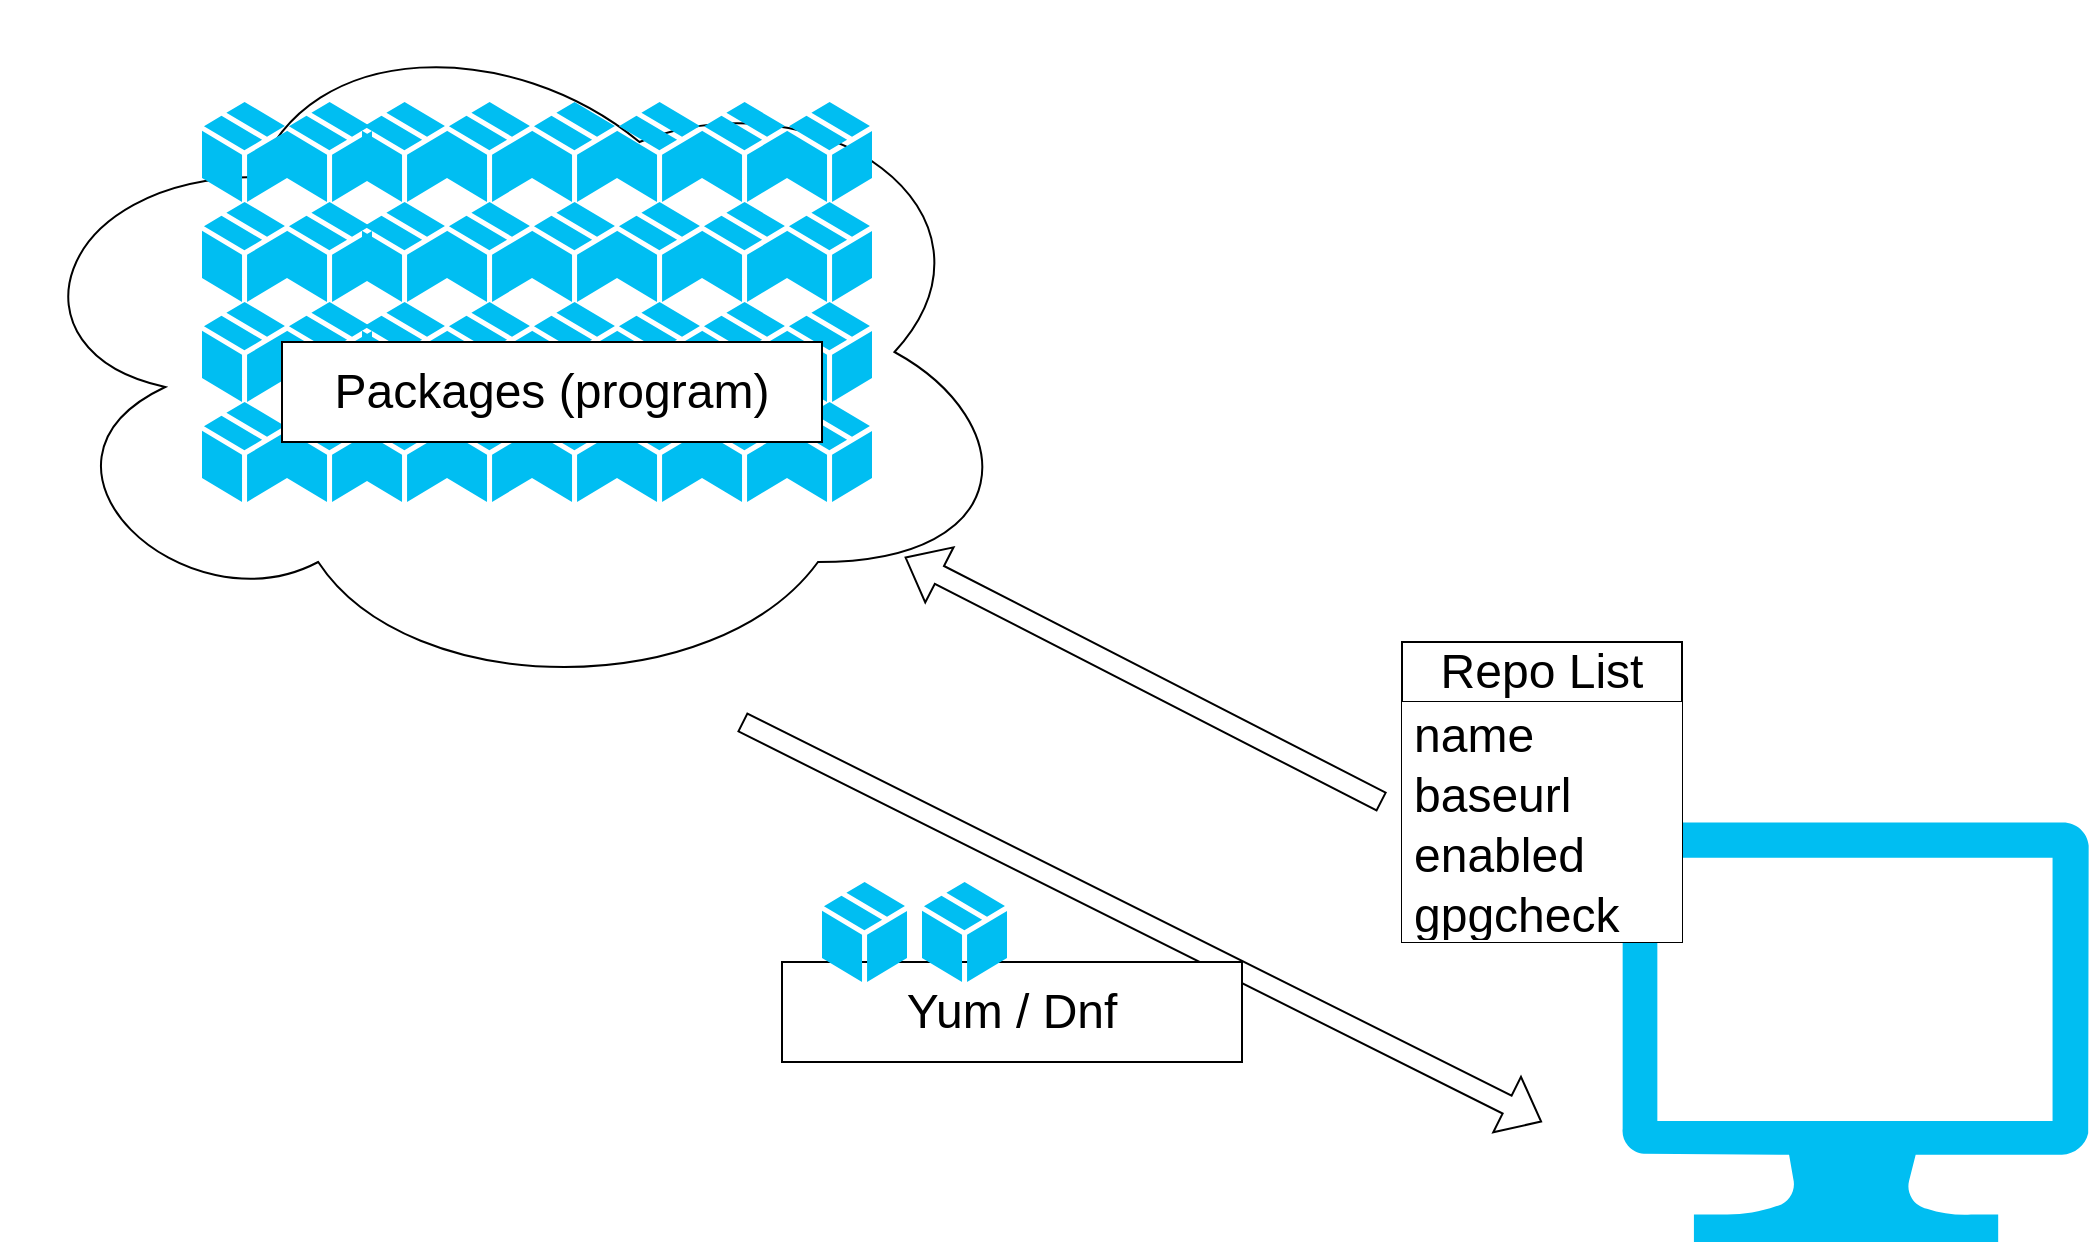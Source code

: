 <mxfile version="20.8.21" type="github">
  <diagram name="페이지-1" id="KyzcM3CwXOdCmTSFE3pm">
    <mxGraphModel dx="1893" dy="934" grid="1" gridSize="10" guides="1" tooltips="1" connect="1" arrows="1" fold="1" page="1" pageScale="1" pageWidth="1169" pageHeight="827" math="0" shadow="0">
      <root>
        <mxCell id="0" />
        <mxCell id="1" style="locked=1;" parent="0" />
        <mxCell id="UqRdVdEij4UEKLvfqGT5-1" value="" style="ellipse;shape=cloud;whiteSpace=wrap;html=1;" vertex="1" parent="1">
          <mxGeometry x="50" y="40" width="510" height="350" as="geometry" />
        </mxCell>
        <mxCell id="UqRdVdEij4UEKLvfqGT5-3" value="packages" parent="0" />
        <mxCell id="UqRdVdEij4UEKLvfqGT5-49" value="" style="group" vertex="1" connectable="0" parent="UqRdVdEij4UEKLvfqGT5-3">
          <mxGeometry x="150" y="90" width="335" height="200" as="geometry" />
        </mxCell>
        <mxCell id="UqRdVdEij4UEKLvfqGT5-20" value="" style="group" vertex="1" connectable="0" parent="UqRdVdEij4UEKLvfqGT5-49">
          <mxGeometry width="85" height="200" as="geometry" />
        </mxCell>
        <mxCell id="UqRdVdEij4UEKLvfqGT5-4" value="" style="verticalLabelPosition=bottom;html=1;verticalAlign=top;align=center;strokeColor=none;fillColor=#00BEF2;shape=mxgraph.azure.cloud_service_package_file;" vertex="1" parent="UqRdVdEij4UEKLvfqGT5-20">
          <mxGeometry width="42.5" height="50" as="geometry" />
        </mxCell>
        <mxCell id="UqRdVdEij4UEKLvfqGT5-5" value="" style="verticalLabelPosition=bottom;html=1;verticalAlign=top;align=center;strokeColor=none;fillColor=#00BEF2;shape=mxgraph.azure.cloud_service_package_file;" vertex="1" parent="UqRdVdEij4UEKLvfqGT5-20">
          <mxGeometry y="50" width="42.5" height="50" as="geometry" />
        </mxCell>
        <mxCell id="UqRdVdEij4UEKLvfqGT5-6" value="" style="verticalLabelPosition=bottom;html=1;verticalAlign=top;align=center;strokeColor=none;fillColor=#00BEF2;shape=mxgraph.azure.cloud_service_package_file;" vertex="1" parent="UqRdVdEij4UEKLvfqGT5-20">
          <mxGeometry y="100" width="42.5" height="50" as="geometry" />
        </mxCell>
        <mxCell id="UqRdVdEij4UEKLvfqGT5-7" value="" style="verticalLabelPosition=bottom;html=1;verticalAlign=top;align=center;strokeColor=none;fillColor=#00BEF2;shape=mxgraph.azure.cloud_service_package_file;" vertex="1" parent="UqRdVdEij4UEKLvfqGT5-20">
          <mxGeometry y="150" width="42.5" height="50" as="geometry" />
        </mxCell>
        <mxCell id="UqRdVdEij4UEKLvfqGT5-8" value="" style="verticalLabelPosition=bottom;html=1;verticalAlign=top;align=center;strokeColor=none;fillColor=#00BEF2;shape=mxgraph.azure.cloud_service_package_file;" vertex="1" parent="UqRdVdEij4UEKLvfqGT5-20">
          <mxGeometry x="42.5" width="42.5" height="50" as="geometry" />
        </mxCell>
        <mxCell id="UqRdVdEij4UEKLvfqGT5-9" value="" style="verticalLabelPosition=bottom;html=1;verticalAlign=top;align=center;strokeColor=none;fillColor=#00BEF2;shape=mxgraph.azure.cloud_service_package_file;" vertex="1" parent="UqRdVdEij4UEKLvfqGT5-20">
          <mxGeometry x="42.5" y="50" width="42.5" height="50" as="geometry" />
        </mxCell>
        <mxCell id="UqRdVdEij4UEKLvfqGT5-10" value="" style="verticalLabelPosition=bottom;html=1;verticalAlign=top;align=center;strokeColor=none;fillColor=#00BEF2;shape=mxgraph.azure.cloud_service_package_file;" vertex="1" parent="UqRdVdEij4UEKLvfqGT5-20">
          <mxGeometry x="42.5" y="100" width="42.5" height="50" as="geometry" />
        </mxCell>
        <mxCell id="UqRdVdEij4UEKLvfqGT5-11" value="" style="verticalLabelPosition=bottom;html=1;verticalAlign=top;align=center;strokeColor=none;fillColor=#00BEF2;shape=mxgraph.azure.cloud_service_package_file;" vertex="1" parent="UqRdVdEij4UEKLvfqGT5-20">
          <mxGeometry x="42.5" y="150" width="42.5" height="50" as="geometry" />
        </mxCell>
        <mxCell id="UqRdVdEij4UEKLvfqGT5-21" value="" style="group" vertex="1" connectable="0" parent="UqRdVdEij4UEKLvfqGT5-49">
          <mxGeometry x="80" width="85" height="200" as="geometry" />
        </mxCell>
        <mxCell id="UqRdVdEij4UEKLvfqGT5-22" value="" style="verticalLabelPosition=bottom;html=1;verticalAlign=top;align=center;strokeColor=none;fillColor=#00BEF2;shape=mxgraph.azure.cloud_service_package_file;" vertex="1" parent="UqRdVdEij4UEKLvfqGT5-21">
          <mxGeometry width="42.5" height="50" as="geometry" />
        </mxCell>
        <mxCell id="UqRdVdEij4UEKLvfqGT5-23" value="" style="verticalLabelPosition=bottom;html=1;verticalAlign=top;align=center;strokeColor=none;fillColor=#00BEF2;shape=mxgraph.azure.cloud_service_package_file;" vertex="1" parent="UqRdVdEij4UEKLvfqGT5-21">
          <mxGeometry y="50" width="42.5" height="50" as="geometry" />
        </mxCell>
        <mxCell id="UqRdVdEij4UEKLvfqGT5-24" value="" style="verticalLabelPosition=bottom;html=1;verticalAlign=top;align=center;strokeColor=none;fillColor=#00BEF2;shape=mxgraph.azure.cloud_service_package_file;" vertex="1" parent="UqRdVdEij4UEKLvfqGT5-21">
          <mxGeometry y="100" width="42.5" height="50" as="geometry" />
        </mxCell>
        <mxCell id="UqRdVdEij4UEKLvfqGT5-25" value="" style="verticalLabelPosition=bottom;html=1;verticalAlign=top;align=center;strokeColor=none;fillColor=#00BEF2;shape=mxgraph.azure.cloud_service_package_file;" vertex="1" parent="UqRdVdEij4UEKLvfqGT5-21">
          <mxGeometry y="150" width="42.5" height="50" as="geometry" />
        </mxCell>
        <mxCell id="UqRdVdEij4UEKLvfqGT5-26" value="" style="verticalLabelPosition=bottom;html=1;verticalAlign=top;align=center;strokeColor=none;fillColor=#00BEF2;shape=mxgraph.azure.cloud_service_package_file;" vertex="1" parent="UqRdVdEij4UEKLvfqGT5-21">
          <mxGeometry x="42.5" width="42.5" height="50" as="geometry" />
        </mxCell>
        <mxCell id="UqRdVdEij4UEKLvfqGT5-27" value="" style="verticalLabelPosition=bottom;html=1;verticalAlign=top;align=center;strokeColor=none;fillColor=#00BEF2;shape=mxgraph.azure.cloud_service_package_file;" vertex="1" parent="UqRdVdEij4UEKLvfqGT5-21">
          <mxGeometry x="42.5" y="50" width="42.5" height="50" as="geometry" />
        </mxCell>
        <mxCell id="UqRdVdEij4UEKLvfqGT5-28" value="" style="verticalLabelPosition=bottom;html=1;verticalAlign=top;align=center;strokeColor=none;fillColor=#00BEF2;shape=mxgraph.azure.cloud_service_package_file;" vertex="1" parent="UqRdVdEij4UEKLvfqGT5-21">
          <mxGeometry x="42.5" y="100" width="42.5" height="50" as="geometry" />
        </mxCell>
        <mxCell id="UqRdVdEij4UEKLvfqGT5-29" value="" style="verticalLabelPosition=bottom;html=1;verticalAlign=top;align=center;strokeColor=none;fillColor=#00BEF2;shape=mxgraph.azure.cloud_service_package_file;" vertex="1" parent="UqRdVdEij4UEKLvfqGT5-21">
          <mxGeometry x="42.5" y="150" width="42.5" height="50" as="geometry" />
        </mxCell>
        <mxCell id="UqRdVdEij4UEKLvfqGT5-30" value="" style="group" vertex="1" connectable="0" parent="UqRdVdEij4UEKLvfqGT5-49">
          <mxGeometry x="250" width="85" height="200" as="geometry" />
        </mxCell>
        <mxCell id="UqRdVdEij4UEKLvfqGT5-31" value="" style="verticalLabelPosition=bottom;html=1;verticalAlign=top;align=center;strokeColor=none;fillColor=#00BEF2;shape=mxgraph.azure.cloud_service_package_file;" vertex="1" parent="UqRdVdEij4UEKLvfqGT5-30">
          <mxGeometry width="42.5" height="50" as="geometry" />
        </mxCell>
        <mxCell id="UqRdVdEij4UEKLvfqGT5-32" value="" style="verticalLabelPosition=bottom;html=1;verticalAlign=top;align=center;strokeColor=none;fillColor=#00BEF2;shape=mxgraph.azure.cloud_service_package_file;" vertex="1" parent="UqRdVdEij4UEKLvfqGT5-30">
          <mxGeometry y="50" width="42.5" height="50" as="geometry" />
        </mxCell>
        <mxCell id="UqRdVdEij4UEKLvfqGT5-33" value="" style="verticalLabelPosition=bottom;html=1;verticalAlign=top;align=center;strokeColor=none;fillColor=#00BEF2;shape=mxgraph.azure.cloud_service_package_file;" vertex="1" parent="UqRdVdEij4UEKLvfqGT5-30">
          <mxGeometry y="100" width="42.5" height="50" as="geometry" />
        </mxCell>
        <mxCell id="UqRdVdEij4UEKLvfqGT5-34" value="" style="verticalLabelPosition=bottom;html=1;verticalAlign=top;align=center;strokeColor=none;fillColor=#00BEF2;shape=mxgraph.azure.cloud_service_package_file;" vertex="1" parent="UqRdVdEij4UEKLvfqGT5-30">
          <mxGeometry y="150" width="42.5" height="50" as="geometry" />
        </mxCell>
        <mxCell id="UqRdVdEij4UEKLvfqGT5-35" value="" style="verticalLabelPosition=bottom;html=1;verticalAlign=top;align=center;strokeColor=none;fillColor=#00BEF2;shape=mxgraph.azure.cloud_service_package_file;" vertex="1" parent="UqRdVdEij4UEKLvfqGT5-30">
          <mxGeometry x="42.5" width="42.5" height="50" as="geometry" />
        </mxCell>
        <mxCell id="UqRdVdEij4UEKLvfqGT5-36" value="" style="verticalLabelPosition=bottom;html=1;verticalAlign=top;align=center;strokeColor=none;fillColor=#00BEF2;shape=mxgraph.azure.cloud_service_package_file;" vertex="1" parent="UqRdVdEij4UEKLvfqGT5-30">
          <mxGeometry x="42.5" y="50" width="42.5" height="50" as="geometry" />
        </mxCell>
        <mxCell id="UqRdVdEij4UEKLvfqGT5-37" value="" style="verticalLabelPosition=bottom;html=1;verticalAlign=top;align=center;strokeColor=none;fillColor=#00BEF2;shape=mxgraph.azure.cloud_service_package_file;" vertex="1" parent="UqRdVdEij4UEKLvfqGT5-30">
          <mxGeometry x="42.5" y="100" width="42.5" height="50" as="geometry" />
        </mxCell>
        <mxCell id="UqRdVdEij4UEKLvfqGT5-38" value="" style="verticalLabelPosition=bottom;html=1;verticalAlign=top;align=center;strokeColor=none;fillColor=#00BEF2;shape=mxgraph.azure.cloud_service_package_file;" vertex="1" parent="UqRdVdEij4UEKLvfqGT5-30">
          <mxGeometry x="42.5" y="150" width="42.5" height="50" as="geometry" />
        </mxCell>
        <mxCell id="UqRdVdEij4UEKLvfqGT5-40" value="" style="group" vertex="1" connectable="0" parent="UqRdVdEij4UEKLvfqGT5-49">
          <mxGeometry x="165" width="145" height="200" as="geometry" />
        </mxCell>
        <mxCell id="UqRdVdEij4UEKLvfqGT5-41" value="" style="verticalLabelPosition=bottom;html=1;verticalAlign=top;align=center;strokeColor=none;fillColor=#00BEF2;shape=mxgraph.azure.cloud_service_package_file;" vertex="1" parent="UqRdVdEij4UEKLvfqGT5-40">
          <mxGeometry width="42.5" height="50" as="geometry" />
        </mxCell>
        <mxCell id="UqRdVdEij4UEKLvfqGT5-42" value="" style="verticalLabelPosition=bottom;html=1;verticalAlign=top;align=center;strokeColor=none;fillColor=#00BEF2;shape=mxgraph.azure.cloud_service_package_file;" vertex="1" parent="UqRdVdEij4UEKLvfqGT5-40">
          <mxGeometry y="50" width="42.5" height="50" as="geometry" />
        </mxCell>
        <mxCell id="UqRdVdEij4UEKLvfqGT5-43" value="" style="verticalLabelPosition=bottom;html=1;verticalAlign=top;align=center;strokeColor=none;fillColor=#00BEF2;shape=mxgraph.azure.cloud_service_package_file;" vertex="1" parent="UqRdVdEij4UEKLvfqGT5-40">
          <mxGeometry y="100" width="42.5" height="50" as="geometry" />
        </mxCell>
        <mxCell id="UqRdVdEij4UEKLvfqGT5-44" value="" style="verticalLabelPosition=bottom;html=1;verticalAlign=top;align=center;strokeColor=none;fillColor=#00BEF2;shape=mxgraph.azure.cloud_service_package_file;" vertex="1" parent="UqRdVdEij4UEKLvfqGT5-40">
          <mxGeometry y="150" width="42.5" height="50" as="geometry" />
        </mxCell>
        <mxCell id="UqRdVdEij4UEKLvfqGT5-45" value="" style="verticalLabelPosition=bottom;html=1;verticalAlign=top;align=center;strokeColor=none;fillColor=#00BEF2;shape=mxgraph.azure.cloud_service_package_file;" vertex="1" parent="UqRdVdEij4UEKLvfqGT5-40">
          <mxGeometry x="42.5" width="42.5" height="50" as="geometry" />
        </mxCell>
        <mxCell id="UqRdVdEij4UEKLvfqGT5-46" value="" style="verticalLabelPosition=bottom;html=1;verticalAlign=top;align=center;strokeColor=none;fillColor=#00BEF2;shape=mxgraph.azure.cloud_service_package_file;" vertex="1" parent="UqRdVdEij4UEKLvfqGT5-40">
          <mxGeometry x="42.5" y="50" width="42.5" height="50" as="geometry" />
        </mxCell>
        <mxCell id="UqRdVdEij4UEKLvfqGT5-47" value="" style="verticalLabelPosition=bottom;html=1;verticalAlign=top;align=center;strokeColor=none;fillColor=#00BEF2;shape=mxgraph.azure.cloud_service_package_file;" vertex="1" parent="UqRdVdEij4UEKLvfqGT5-40">
          <mxGeometry x="42.5" y="100" width="42.5" height="50" as="geometry" />
        </mxCell>
        <mxCell id="UqRdVdEij4UEKLvfqGT5-48" value="" style="verticalLabelPosition=bottom;html=1;verticalAlign=top;align=center;strokeColor=none;fillColor=#00BEF2;shape=mxgraph.azure.cloud_service_package_file;" vertex="1" parent="UqRdVdEij4UEKLvfqGT5-40">
          <mxGeometry x="42.5" y="150" width="42.5" height="50" as="geometry" />
        </mxCell>
        <mxCell id="UqRdVdEij4UEKLvfqGT5-50" value="&lt;font style=&quot;font-size: 24px;&quot;&gt;Packages (program)&lt;/font&gt;" style="text;html=1;align=center;verticalAlign=middle;whiteSpace=wrap;rounded=0;fillColor=default;strokeColor=default;" vertex="1" parent="UqRdVdEij4UEKLvfqGT5-40">
          <mxGeometry x="-125" y="120" width="270" height="50" as="geometry" />
        </mxCell>
        <mxCell id="UqRdVdEij4UEKLvfqGT5-59" value="" style="shape=flexArrow;endArrow=classic;html=1;rounded=0;fontSize=24;entryX=0.885;entryY=0.793;entryDx=0;entryDy=0;entryPerimeter=0;fillColor=default;" edge="1" parent="UqRdVdEij4UEKLvfqGT5-3" target="UqRdVdEij4UEKLvfqGT5-1">
          <mxGeometry width="50" height="50" relative="1" as="geometry">
            <mxPoint x="740" y="440" as="sourcePoint" />
            <mxPoint x="680" y="370" as="targetPoint" />
          </mxGeometry>
        </mxCell>
        <mxCell id="UqRdVdEij4UEKLvfqGT5-66" value="" style="verticalLabelPosition=bottom;html=1;verticalAlign=top;align=center;strokeColor=none;fillColor=#00BEF2;shape=mxgraph.azure.computer;pointerEvents=1;fontSize=24;" vertex="1" parent="UqRdVdEij4UEKLvfqGT5-3">
          <mxGeometry x="860" y="450" width="233.33" height="210" as="geometry" />
        </mxCell>
        <object label="Repo List" list1="name" list2="baseurl" list3="enabled" list4="gpgcheck" id="UqRdVdEij4UEKLvfqGT5-62">
          <mxCell style="swimlane;fontStyle=0;childLayout=stackLayout;horizontal=1;startSize=30;horizontalStack=0;resizeParent=1;resizeParentMax=0;resizeLast=0;collapsible=1;marginBottom=0;whiteSpace=wrap;html=1;strokeColor=default;fontSize=24;fillColor=default;swimlaneLine=1;glass=0;" vertex="1" parent="UqRdVdEij4UEKLvfqGT5-3">
            <mxGeometry x="750" y="360" width="140" height="150" as="geometry" />
          </mxCell>
        </object>
        <mxCell id="UqRdVdEij4UEKLvfqGT5-63" value="name" style="text;strokeColor=none;fillColor=default;align=left;verticalAlign=middle;spacingLeft=4;spacingRight=4;overflow=hidden;points=[[0,0.5],[1,0.5]];portConstraint=eastwest;rotatable=0;whiteSpace=wrap;html=1;fontSize=24;" vertex="1" parent="UqRdVdEij4UEKLvfqGT5-62">
          <mxGeometry y="30" width="140" height="30" as="geometry" />
        </mxCell>
        <mxCell id="UqRdVdEij4UEKLvfqGT5-64" value="baseurl" style="text;strokeColor=none;fillColor=default;align=left;verticalAlign=middle;spacingLeft=4;spacingRight=4;overflow=hidden;points=[[0,0.5],[1,0.5]];portConstraint=eastwest;rotatable=0;whiteSpace=wrap;html=1;fontSize=24;" vertex="1" parent="UqRdVdEij4UEKLvfqGT5-62">
          <mxGeometry y="60" width="140" height="30" as="geometry" />
        </mxCell>
        <mxCell id="UqRdVdEij4UEKLvfqGT5-65" value="enabled" style="text;strokeColor=none;fillColor=default;align=left;verticalAlign=middle;spacingLeft=4;spacingRight=4;overflow=hidden;points=[[0,0.5],[1,0.5]];portConstraint=eastwest;rotatable=0;whiteSpace=wrap;html=1;fontSize=24;" vertex="1" parent="UqRdVdEij4UEKLvfqGT5-62">
          <mxGeometry y="90" width="140" height="30" as="geometry" />
        </mxCell>
        <mxCell id="UqRdVdEij4UEKLvfqGT5-71" value="gpgcheck" style="text;strokeColor=none;fillColor=default;align=left;verticalAlign=middle;spacingLeft=4;spacingRight=4;overflow=hidden;points=[[0,0.5],[1,0.5]];portConstraint=eastwest;rotatable=0;whiteSpace=wrap;html=1;fontSize=24;" vertex="1" parent="UqRdVdEij4UEKLvfqGT5-62">
          <mxGeometry y="120" width="140" height="30" as="geometry" />
        </mxCell>
        <mxCell id="UqRdVdEij4UEKLvfqGT5-72" value="" style="shape=flexArrow;endArrow=classic;html=1;rounded=0;fontSize=24;fillColor=default;" edge="1" parent="UqRdVdEij4UEKLvfqGT5-3">
          <mxGeometry width="50" height="50" relative="1" as="geometry">
            <mxPoint x="420" y="400" as="sourcePoint" />
            <mxPoint x="820" y="600" as="targetPoint" />
          </mxGeometry>
        </mxCell>
        <mxCell id="UqRdVdEij4UEKLvfqGT5-73" value="Yum / Dnf" style="rounded=0;whiteSpace=wrap;html=1;glass=0;strokeColor=default;fontSize=24;fillColor=default;" vertex="1" parent="UqRdVdEij4UEKLvfqGT5-3">
          <mxGeometry x="440" y="520" width="230" height="50" as="geometry" />
        </mxCell>
        <mxCell id="UqRdVdEij4UEKLvfqGT5-74" value="" style="verticalLabelPosition=bottom;html=1;verticalAlign=top;align=center;strokeColor=none;fillColor=#00BEF2;shape=mxgraph.azure.cloud_service_package_file;glass=0;fontSize=24;" vertex="1" parent="UqRdVdEij4UEKLvfqGT5-3">
          <mxGeometry x="460" y="480" width="42.5" height="50" as="geometry" />
        </mxCell>
        <mxCell id="UqRdVdEij4UEKLvfqGT5-75" value="" style="verticalLabelPosition=bottom;html=1;verticalAlign=top;align=center;strokeColor=none;fillColor=#00BEF2;shape=mxgraph.azure.cloud_service_package_file;glass=0;fontSize=24;" vertex="1" parent="UqRdVdEij4UEKLvfqGT5-3">
          <mxGeometry x="510" y="480" width="42.5" height="50" as="geometry" />
        </mxCell>
      </root>
    </mxGraphModel>
  </diagram>
</mxfile>

